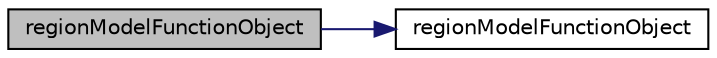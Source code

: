 digraph "regionModelFunctionObject"
{
  bgcolor="transparent";
  edge [fontname="Helvetica",fontsize="10",labelfontname="Helvetica",labelfontsize="10"];
  node [fontname="Helvetica",fontsize="10",shape=record];
  rankdir="LR";
  Node1 [label="regionModelFunctionObject",height=0.2,width=0.4,color="black", fillcolor="grey75", style="filled", fontcolor="black"];
  Node1 -> Node2 [color="midnightblue",fontsize="10",style="solid",fontname="Helvetica"];
  Node2 [label="regionModelFunctionObject",height=0.2,width=0.4,color="black",URL="$a02142.html#ac63decefa414603971803c0d8c6b33b2",tooltip="Construct null from owner. "];
}

